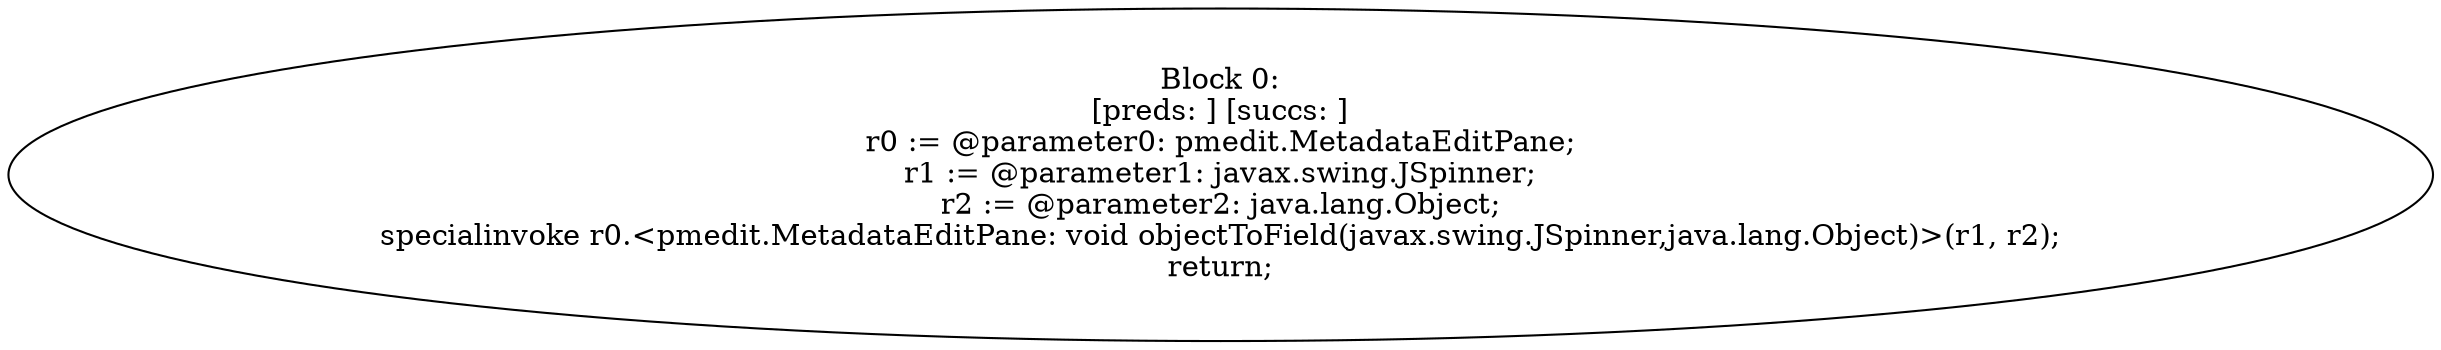 digraph "unitGraph" {
    "Block 0:
[preds: ] [succs: ]
r0 := @parameter0: pmedit.MetadataEditPane;
r1 := @parameter1: javax.swing.JSpinner;
r2 := @parameter2: java.lang.Object;
specialinvoke r0.<pmedit.MetadataEditPane: void objectToField(javax.swing.JSpinner,java.lang.Object)>(r1, r2);
return;
"
}

